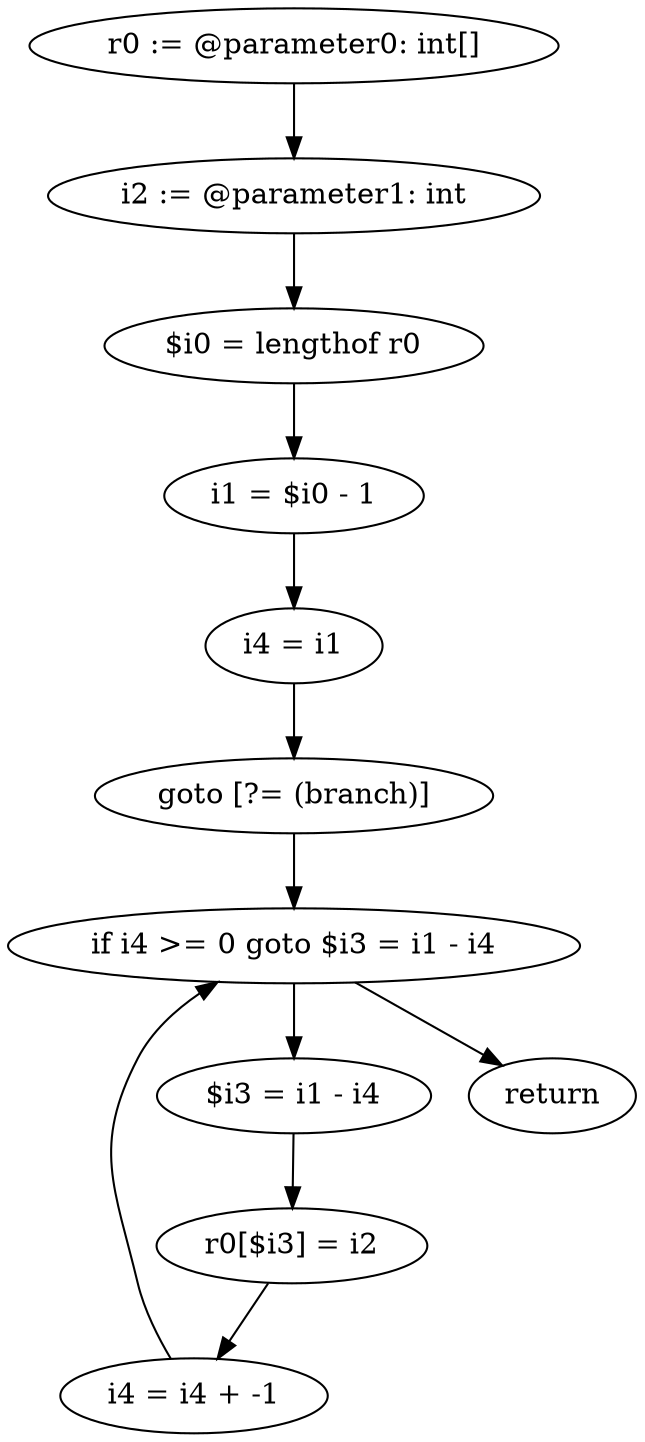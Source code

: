 digraph "unitGraph" {
    "r0 := @parameter0: int[]"
    "i2 := @parameter1: int"
    "$i0 = lengthof r0"
    "i1 = $i0 - 1"
    "i4 = i1"
    "goto [?= (branch)]"
    "$i3 = i1 - i4"
    "r0[$i3] = i2"
    "i4 = i4 + -1"
    "if i4 >= 0 goto $i3 = i1 - i4"
    "return"
    "r0 := @parameter0: int[]"->"i2 := @parameter1: int";
    "i2 := @parameter1: int"->"$i0 = lengthof r0";
    "$i0 = lengthof r0"->"i1 = $i0 - 1";
    "i1 = $i0 - 1"->"i4 = i1";
    "i4 = i1"->"goto [?= (branch)]";
    "goto [?= (branch)]"->"if i4 >= 0 goto $i3 = i1 - i4";
    "$i3 = i1 - i4"->"r0[$i3] = i2";
    "r0[$i3] = i2"->"i4 = i4 + -1";
    "i4 = i4 + -1"->"if i4 >= 0 goto $i3 = i1 - i4";
    "if i4 >= 0 goto $i3 = i1 - i4"->"return";
    "if i4 >= 0 goto $i3 = i1 - i4"->"$i3 = i1 - i4";
}
